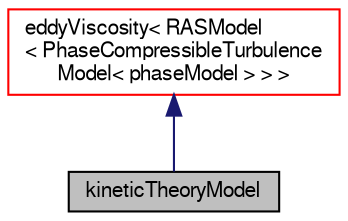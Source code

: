 digraph "kineticTheoryModel"
{
  bgcolor="transparent";
  edge [fontname="FreeSans",fontsize="10",labelfontname="FreeSans",labelfontsize="10"];
  node [fontname="FreeSans",fontsize="10",shape=record];
  Node0 [label="kineticTheoryModel",height=0.2,width=0.4,color="black", fillcolor="grey75", style="filled", fontcolor="black"];
  Node1 -> Node0 [dir="back",color="midnightblue",fontsize="10",style="solid",fontname="FreeSans"];
  Node1 [label="eddyViscosity\< RASModel\l\< PhaseCompressibleTurbulence\lModel\< phaseModel \> \> \>",height=0.2,width=0.4,color="red",URL="$a31198.html"];
}
